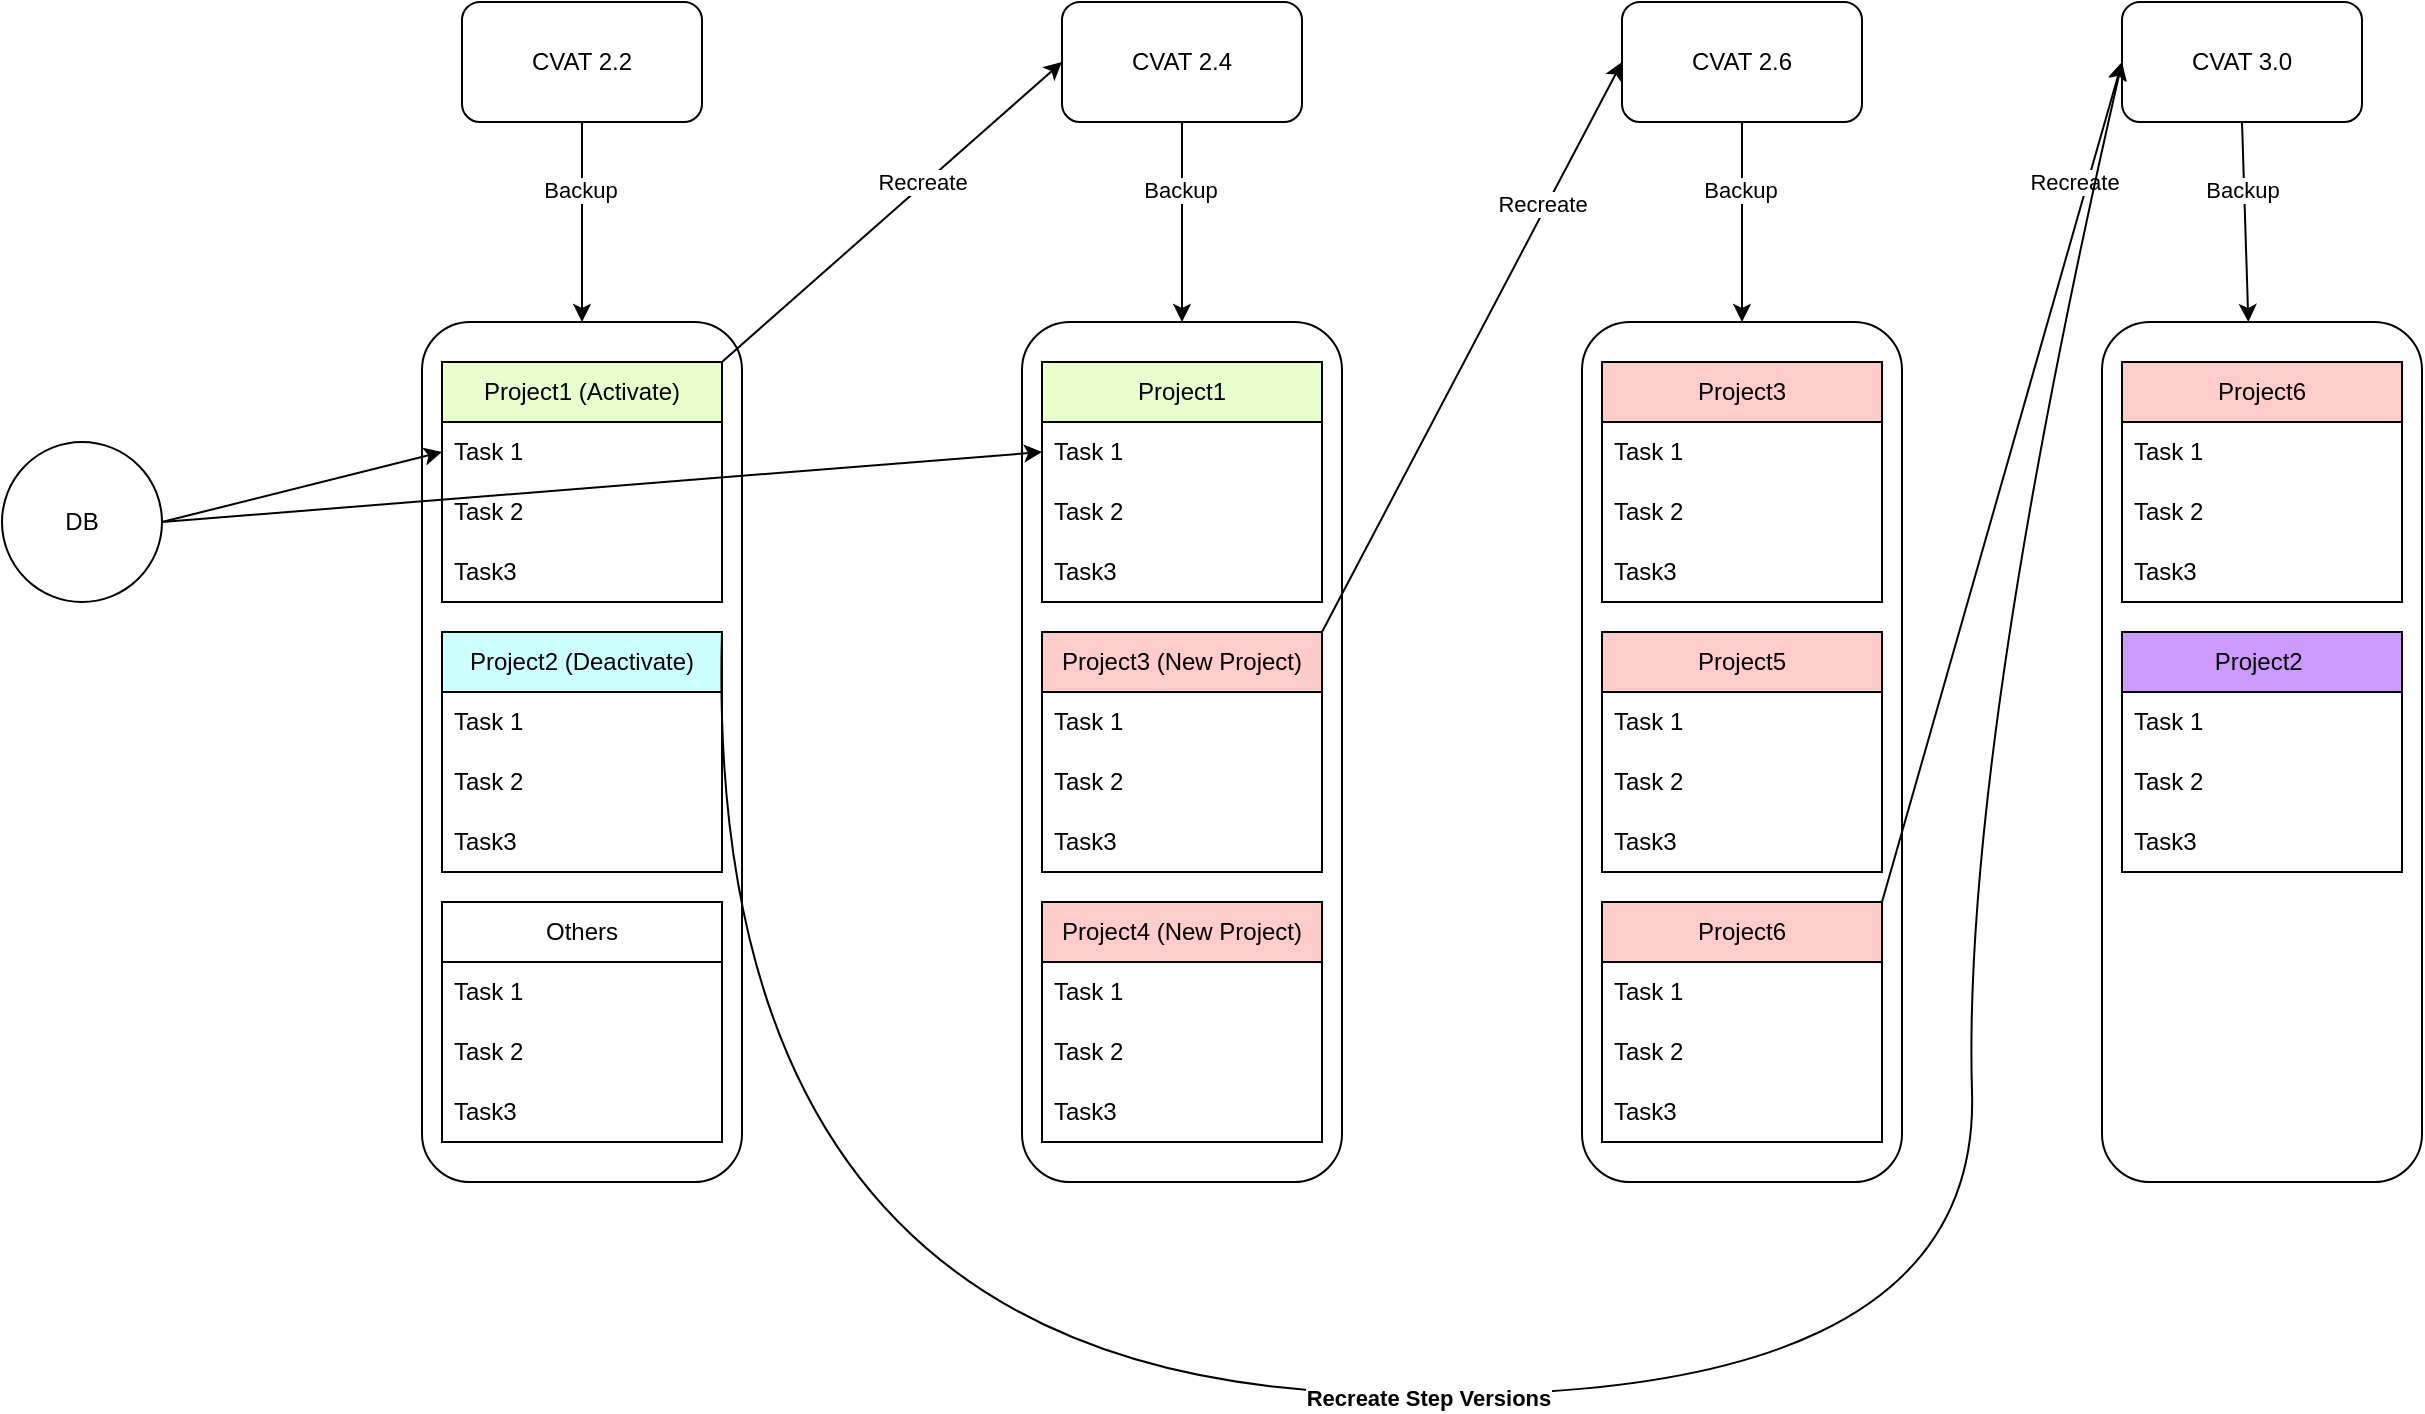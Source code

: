<mxfile version="21.6.5" type="github">
  <diagram name="Page-1" id="kNPuEdnh6KubsLImNy_3">
    <mxGraphModel dx="2213" dy="797" grid="1" gridSize="10" guides="1" tooltips="1" connect="1" arrows="1" fold="1" page="1" pageScale="1" pageWidth="850" pageHeight="1100" math="0" shadow="0">
      <root>
        <mxCell id="0" />
        <mxCell id="1" parent="0" />
        <mxCell id="QylYmnA2Q5zucuHS8ZUh-1" value="CVAT 2.2" style="rounded=1;whiteSpace=wrap;html=1;" vertex="1" parent="1">
          <mxGeometry x="-30" y="170" width="120" height="60" as="geometry" />
        </mxCell>
        <mxCell id="QylYmnA2Q5zucuHS8ZUh-2" value="CVAT 2.4" style="rounded=1;whiteSpace=wrap;html=1;" vertex="1" parent="1">
          <mxGeometry x="270" y="170" width="120" height="60" as="geometry" />
        </mxCell>
        <mxCell id="QylYmnA2Q5zucuHS8ZUh-3" value="CVAT 2.6" style="rounded=1;whiteSpace=wrap;html=1;" vertex="1" parent="1">
          <mxGeometry x="550" y="170" width="120" height="60" as="geometry" />
        </mxCell>
        <mxCell id="QylYmnA2Q5zucuHS8ZUh-4" value="CVAT 3.0" style="rounded=1;whiteSpace=wrap;html=1;" vertex="1" parent="1">
          <mxGeometry x="800" y="170" width="120" height="60" as="geometry" />
        </mxCell>
        <mxCell id="QylYmnA2Q5zucuHS8ZUh-5" value="" style="rounded=1;whiteSpace=wrap;html=1;" vertex="1" parent="1">
          <mxGeometry x="-50" y="330" width="160" height="430" as="geometry" />
        </mxCell>
        <mxCell id="QylYmnA2Q5zucuHS8ZUh-7" value="Project1 (Activate)" style="swimlane;fontStyle=0;childLayout=stackLayout;horizontal=1;startSize=30;horizontalStack=0;resizeParent=1;resizeParentMax=0;resizeLast=0;collapsible=1;marginBottom=0;whiteSpace=wrap;html=1;fillColor=#E6FFCC;" vertex="1" parent="1">
          <mxGeometry x="-40" y="350" width="140" height="120" as="geometry" />
        </mxCell>
        <mxCell id="QylYmnA2Q5zucuHS8ZUh-8" value="Task 1" style="text;strokeColor=none;fillColor=none;align=left;verticalAlign=middle;spacingLeft=4;spacingRight=4;overflow=hidden;points=[[0,0.5],[1,0.5]];portConstraint=eastwest;rotatable=0;whiteSpace=wrap;html=1;" vertex="1" parent="QylYmnA2Q5zucuHS8ZUh-7">
          <mxGeometry y="30" width="140" height="30" as="geometry" />
        </mxCell>
        <mxCell id="QylYmnA2Q5zucuHS8ZUh-9" value="Task 2" style="text;strokeColor=none;fillColor=none;align=left;verticalAlign=middle;spacingLeft=4;spacingRight=4;overflow=hidden;points=[[0,0.5],[1,0.5]];portConstraint=eastwest;rotatable=0;whiteSpace=wrap;html=1;" vertex="1" parent="QylYmnA2Q5zucuHS8ZUh-7">
          <mxGeometry y="60" width="140" height="30" as="geometry" />
        </mxCell>
        <mxCell id="QylYmnA2Q5zucuHS8ZUh-10" value="Task3" style="text;strokeColor=none;fillColor=none;align=left;verticalAlign=middle;spacingLeft=4;spacingRight=4;overflow=hidden;points=[[0,0.5],[1,0.5]];portConstraint=eastwest;rotatable=0;whiteSpace=wrap;html=1;" vertex="1" parent="QylYmnA2Q5zucuHS8ZUh-7">
          <mxGeometry y="90" width="140" height="30" as="geometry" />
        </mxCell>
        <mxCell id="QylYmnA2Q5zucuHS8ZUh-11" value="Project2 (Deactivate)" style="swimlane;fontStyle=0;childLayout=stackLayout;horizontal=1;startSize=30;horizontalStack=0;resizeParent=1;resizeParentMax=0;resizeLast=0;collapsible=1;marginBottom=0;whiteSpace=wrap;html=1;fillColor=#CCFFFF;" vertex="1" parent="1">
          <mxGeometry x="-40" y="485" width="140" height="120" as="geometry" />
        </mxCell>
        <mxCell id="QylYmnA2Q5zucuHS8ZUh-12" value="Task 1" style="text;strokeColor=none;fillColor=none;align=left;verticalAlign=middle;spacingLeft=4;spacingRight=4;overflow=hidden;points=[[0,0.5],[1,0.5]];portConstraint=eastwest;rotatable=0;whiteSpace=wrap;html=1;" vertex="1" parent="QylYmnA2Q5zucuHS8ZUh-11">
          <mxGeometry y="30" width="140" height="30" as="geometry" />
        </mxCell>
        <mxCell id="QylYmnA2Q5zucuHS8ZUh-13" value="Task 2" style="text;strokeColor=none;fillColor=none;align=left;verticalAlign=middle;spacingLeft=4;spacingRight=4;overflow=hidden;points=[[0,0.5],[1,0.5]];portConstraint=eastwest;rotatable=0;whiteSpace=wrap;html=1;" vertex="1" parent="QylYmnA2Q5zucuHS8ZUh-11">
          <mxGeometry y="60" width="140" height="30" as="geometry" />
        </mxCell>
        <mxCell id="QylYmnA2Q5zucuHS8ZUh-14" value="Task3" style="text;strokeColor=none;fillColor=none;align=left;verticalAlign=middle;spacingLeft=4;spacingRight=4;overflow=hidden;points=[[0,0.5],[1,0.5]];portConstraint=eastwest;rotatable=0;whiteSpace=wrap;html=1;" vertex="1" parent="QylYmnA2Q5zucuHS8ZUh-11">
          <mxGeometry y="90" width="140" height="30" as="geometry" />
        </mxCell>
        <mxCell id="QylYmnA2Q5zucuHS8ZUh-15" value="Others" style="swimlane;fontStyle=0;childLayout=stackLayout;horizontal=1;startSize=30;horizontalStack=0;resizeParent=1;resizeParentMax=0;resizeLast=0;collapsible=1;marginBottom=0;whiteSpace=wrap;html=1;" vertex="1" parent="1">
          <mxGeometry x="-40" y="620" width="140" height="120" as="geometry" />
        </mxCell>
        <mxCell id="QylYmnA2Q5zucuHS8ZUh-16" value="Task 1" style="text;strokeColor=none;fillColor=none;align=left;verticalAlign=middle;spacingLeft=4;spacingRight=4;overflow=hidden;points=[[0,0.5],[1,0.5]];portConstraint=eastwest;rotatable=0;whiteSpace=wrap;html=1;" vertex="1" parent="QylYmnA2Q5zucuHS8ZUh-15">
          <mxGeometry y="30" width="140" height="30" as="geometry" />
        </mxCell>
        <mxCell id="QylYmnA2Q5zucuHS8ZUh-17" value="Task 2" style="text;strokeColor=none;fillColor=none;align=left;verticalAlign=middle;spacingLeft=4;spacingRight=4;overflow=hidden;points=[[0,0.5],[1,0.5]];portConstraint=eastwest;rotatable=0;whiteSpace=wrap;html=1;" vertex="1" parent="QylYmnA2Q5zucuHS8ZUh-15">
          <mxGeometry y="60" width="140" height="30" as="geometry" />
        </mxCell>
        <mxCell id="QylYmnA2Q5zucuHS8ZUh-18" value="Task3" style="text;strokeColor=none;fillColor=none;align=left;verticalAlign=middle;spacingLeft=4;spacingRight=4;overflow=hidden;points=[[0,0.5],[1,0.5]];portConstraint=eastwest;rotatable=0;whiteSpace=wrap;html=1;" vertex="1" parent="QylYmnA2Q5zucuHS8ZUh-15">
          <mxGeometry y="90" width="140" height="30" as="geometry" />
        </mxCell>
        <mxCell id="QylYmnA2Q5zucuHS8ZUh-19" value="" style="rounded=1;whiteSpace=wrap;html=1;" vertex="1" parent="1">
          <mxGeometry x="250" y="330" width="160" height="430" as="geometry" />
        </mxCell>
        <mxCell id="QylYmnA2Q5zucuHS8ZUh-20" value="Project1" style="swimlane;fontStyle=0;childLayout=stackLayout;horizontal=1;startSize=30;horizontalStack=0;resizeParent=1;resizeParentMax=0;resizeLast=0;collapsible=1;marginBottom=0;whiteSpace=wrap;html=1;fillColor=#E6FFCC;" vertex="1" parent="1">
          <mxGeometry x="260" y="350" width="140" height="120" as="geometry" />
        </mxCell>
        <mxCell id="QylYmnA2Q5zucuHS8ZUh-21" value="Task 1" style="text;strokeColor=none;fillColor=none;align=left;verticalAlign=middle;spacingLeft=4;spacingRight=4;overflow=hidden;points=[[0,0.5],[1,0.5]];portConstraint=eastwest;rotatable=0;whiteSpace=wrap;html=1;" vertex="1" parent="QylYmnA2Q5zucuHS8ZUh-20">
          <mxGeometry y="30" width="140" height="30" as="geometry" />
        </mxCell>
        <mxCell id="QylYmnA2Q5zucuHS8ZUh-22" value="Task 2" style="text;strokeColor=none;fillColor=none;align=left;verticalAlign=middle;spacingLeft=4;spacingRight=4;overflow=hidden;points=[[0,0.5],[1,0.5]];portConstraint=eastwest;rotatable=0;whiteSpace=wrap;html=1;" vertex="1" parent="QylYmnA2Q5zucuHS8ZUh-20">
          <mxGeometry y="60" width="140" height="30" as="geometry" />
        </mxCell>
        <mxCell id="QylYmnA2Q5zucuHS8ZUh-23" value="Task3" style="text;strokeColor=none;fillColor=none;align=left;verticalAlign=middle;spacingLeft=4;spacingRight=4;overflow=hidden;points=[[0,0.5],[1,0.5]];portConstraint=eastwest;rotatable=0;whiteSpace=wrap;html=1;" vertex="1" parent="QylYmnA2Q5zucuHS8ZUh-20">
          <mxGeometry y="90" width="140" height="30" as="geometry" />
        </mxCell>
        <mxCell id="QylYmnA2Q5zucuHS8ZUh-24" value="Project3 (New Project)" style="swimlane;fontStyle=0;childLayout=stackLayout;horizontal=1;startSize=30;horizontalStack=0;resizeParent=1;resizeParentMax=0;resizeLast=0;collapsible=1;marginBottom=0;whiteSpace=wrap;html=1;fillColor=#FFCCCC;" vertex="1" parent="1">
          <mxGeometry x="260" y="485" width="140" height="120" as="geometry" />
        </mxCell>
        <mxCell id="QylYmnA2Q5zucuHS8ZUh-25" value="Task 1" style="text;strokeColor=none;fillColor=none;align=left;verticalAlign=middle;spacingLeft=4;spacingRight=4;overflow=hidden;points=[[0,0.5],[1,0.5]];portConstraint=eastwest;rotatable=0;whiteSpace=wrap;html=1;" vertex="1" parent="QylYmnA2Q5zucuHS8ZUh-24">
          <mxGeometry y="30" width="140" height="30" as="geometry" />
        </mxCell>
        <mxCell id="QylYmnA2Q5zucuHS8ZUh-26" value="Task 2" style="text;strokeColor=none;fillColor=none;align=left;verticalAlign=middle;spacingLeft=4;spacingRight=4;overflow=hidden;points=[[0,0.5],[1,0.5]];portConstraint=eastwest;rotatable=0;whiteSpace=wrap;html=1;" vertex="1" parent="QylYmnA2Q5zucuHS8ZUh-24">
          <mxGeometry y="60" width="140" height="30" as="geometry" />
        </mxCell>
        <mxCell id="QylYmnA2Q5zucuHS8ZUh-27" value="Task3" style="text;strokeColor=none;fillColor=none;align=left;verticalAlign=middle;spacingLeft=4;spacingRight=4;overflow=hidden;points=[[0,0.5],[1,0.5]];portConstraint=eastwest;rotatable=0;whiteSpace=wrap;html=1;" vertex="1" parent="QylYmnA2Q5zucuHS8ZUh-24">
          <mxGeometry y="90" width="140" height="30" as="geometry" />
        </mxCell>
        <mxCell id="QylYmnA2Q5zucuHS8ZUh-28" value="DB" style="ellipse;whiteSpace=wrap;html=1;aspect=fixed;" vertex="1" parent="1">
          <mxGeometry x="-260" y="390" width="80" height="80" as="geometry" />
        </mxCell>
        <mxCell id="QylYmnA2Q5zucuHS8ZUh-29" value="" style="endArrow=classic;html=1;rounded=0;exitX=1;exitY=0.5;exitDx=0;exitDy=0;entryX=0;entryY=0.5;entryDx=0;entryDy=0;" edge="1" parent="1" source="QylYmnA2Q5zucuHS8ZUh-28" target="QylYmnA2Q5zucuHS8ZUh-8">
          <mxGeometry width="50" height="50" relative="1" as="geometry">
            <mxPoint x="200" y="520" as="sourcePoint" />
            <mxPoint x="250" y="470" as="targetPoint" />
          </mxGeometry>
        </mxCell>
        <mxCell id="QylYmnA2Q5zucuHS8ZUh-30" value="" style="endArrow=classic;html=1;rounded=0;entryX=0;entryY=0.5;entryDx=0;entryDy=0;exitX=1;exitY=0.5;exitDx=0;exitDy=0;" edge="1" parent="1" source="QylYmnA2Q5zucuHS8ZUh-28" target="QylYmnA2Q5zucuHS8ZUh-21">
          <mxGeometry width="50" height="50" relative="1" as="geometry">
            <mxPoint x="-140" y="500" as="sourcePoint" />
            <mxPoint x="250" y="470" as="targetPoint" />
          </mxGeometry>
        </mxCell>
        <mxCell id="QylYmnA2Q5zucuHS8ZUh-31" value="" style="endArrow=classic;html=1;rounded=0;exitX=1;exitY=0;exitDx=0;exitDy=0;entryX=0;entryY=0.5;entryDx=0;entryDy=0;" edge="1" parent="1" source="QylYmnA2Q5zucuHS8ZUh-7" target="QylYmnA2Q5zucuHS8ZUh-2">
          <mxGeometry width="50" height="50" relative="1" as="geometry">
            <mxPoint x="210" y="520" as="sourcePoint" />
            <mxPoint x="260" y="470" as="targetPoint" />
          </mxGeometry>
        </mxCell>
        <mxCell id="QylYmnA2Q5zucuHS8ZUh-32" value="Recreate" style="edgeLabel;html=1;align=center;verticalAlign=middle;resizable=0;points=[];" vertex="1" connectable="0" parent="QylYmnA2Q5zucuHS8ZUh-31">
          <mxGeometry x="-0.075" y="1" relative="1" as="geometry">
            <mxPoint x="22" y="-20" as="offset" />
          </mxGeometry>
        </mxCell>
        <mxCell id="QylYmnA2Q5zucuHS8ZUh-33" value="" style="endArrow=classic;html=1;rounded=0;exitX=0.5;exitY=1;exitDx=0;exitDy=0;entryX=0.5;entryY=0;entryDx=0;entryDy=0;" edge="1" parent="1" source="QylYmnA2Q5zucuHS8ZUh-1" target="QylYmnA2Q5zucuHS8ZUh-5">
          <mxGeometry width="50" height="50" relative="1" as="geometry">
            <mxPoint x="210" y="360" as="sourcePoint" />
            <mxPoint x="260" y="310" as="targetPoint" />
          </mxGeometry>
        </mxCell>
        <mxCell id="QylYmnA2Q5zucuHS8ZUh-34" value="Backup" style="edgeLabel;html=1;align=center;verticalAlign=middle;resizable=0;points=[];" vertex="1" connectable="0" parent="QylYmnA2Q5zucuHS8ZUh-33">
          <mxGeometry x="-0.32" y="-1" relative="1" as="geometry">
            <mxPoint as="offset" />
          </mxGeometry>
        </mxCell>
        <mxCell id="QylYmnA2Q5zucuHS8ZUh-35" value="" style="endArrow=classic;html=1;rounded=0;exitX=0.5;exitY=1;exitDx=0;exitDy=0;entryX=0.5;entryY=0;entryDx=0;entryDy=0;" edge="1" parent="1" source="QylYmnA2Q5zucuHS8ZUh-2" target="QylYmnA2Q5zucuHS8ZUh-19">
          <mxGeometry width="50" height="50" relative="1" as="geometry">
            <mxPoint x="40" y="240" as="sourcePoint" />
            <mxPoint x="40" y="340" as="targetPoint" />
          </mxGeometry>
        </mxCell>
        <mxCell id="QylYmnA2Q5zucuHS8ZUh-36" value="Backup" style="edgeLabel;html=1;align=center;verticalAlign=middle;resizable=0;points=[];" vertex="1" connectable="0" parent="QylYmnA2Q5zucuHS8ZUh-35">
          <mxGeometry x="-0.32" y="-1" relative="1" as="geometry">
            <mxPoint as="offset" />
          </mxGeometry>
        </mxCell>
        <mxCell id="QylYmnA2Q5zucuHS8ZUh-37" value="Project4 (New Project)" style="swimlane;fontStyle=0;childLayout=stackLayout;horizontal=1;startSize=30;horizontalStack=0;resizeParent=1;resizeParentMax=0;resizeLast=0;collapsible=1;marginBottom=0;whiteSpace=wrap;html=1;fillColor=#FFCCCC;" vertex="1" parent="1">
          <mxGeometry x="260" y="620" width="140" height="120" as="geometry" />
        </mxCell>
        <mxCell id="QylYmnA2Q5zucuHS8ZUh-38" value="Task 1" style="text;strokeColor=none;fillColor=none;align=left;verticalAlign=middle;spacingLeft=4;spacingRight=4;overflow=hidden;points=[[0,0.5],[1,0.5]];portConstraint=eastwest;rotatable=0;whiteSpace=wrap;html=1;" vertex="1" parent="QylYmnA2Q5zucuHS8ZUh-37">
          <mxGeometry y="30" width="140" height="30" as="geometry" />
        </mxCell>
        <mxCell id="QylYmnA2Q5zucuHS8ZUh-39" value="Task 2" style="text;strokeColor=none;fillColor=none;align=left;verticalAlign=middle;spacingLeft=4;spacingRight=4;overflow=hidden;points=[[0,0.5],[1,0.5]];portConstraint=eastwest;rotatable=0;whiteSpace=wrap;html=1;" vertex="1" parent="QylYmnA2Q5zucuHS8ZUh-37">
          <mxGeometry y="60" width="140" height="30" as="geometry" />
        </mxCell>
        <mxCell id="QylYmnA2Q5zucuHS8ZUh-40" value="Task3" style="text;strokeColor=none;fillColor=none;align=left;verticalAlign=middle;spacingLeft=4;spacingRight=4;overflow=hidden;points=[[0,0.5],[1,0.5]];portConstraint=eastwest;rotatable=0;whiteSpace=wrap;html=1;" vertex="1" parent="QylYmnA2Q5zucuHS8ZUh-37">
          <mxGeometry y="90" width="140" height="30" as="geometry" />
        </mxCell>
        <mxCell id="QylYmnA2Q5zucuHS8ZUh-41" value="" style="endArrow=classic;html=1;rounded=0;exitX=0.5;exitY=1;exitDx=0;exitDy=0;entryX=0.5;entryY=0;entryDx=0;entryDy=0;" edge="1" parent="1" source="QylYmnA2Q5zucuHS8ZUh-3" target="QylYmnA2Q5zucuHS8ZUh-43">
          <mxGeometry width="50" height="50" relative="1" as="geometry">
            <mxPoint x="340" y="240" as="sourcePoint" />
            <mxPoint x="590" y="330" as="targetPoint" />
          </mxGeometry>
        </mxCell>
        <mxCell id="QylYmnA2Q5zucuHS8ZUh-42" value="Backup" style="edgeLabel;html=1;align=center;verticalAlign=middle;resizable=0;points=[];" vertex="1" connectable="0" parent="QylYmnA2Q5zucuHS8ZUh-41">
          <mxGeometry x="-0.32" y="-1" relative="1" as="geometry">
            <mxPoint as="offset" />
          </mxGeometry>
        </mxCell>
        <mxCell id="QylYmnA2Q5zucuHS8ZUh-43" value="" style="rounded=1;whiteSpace=wrap;html=1;" vertex="1" parent="1">
          <mxGeometry x="530" y="330" width="160" height="430" as="geometry" />
        </mxCell>
        <mxCell id="QylYmnA2Q5zucuHS8ZUh-44" value="" style="endArrow=classic;html=1;rounded=0;entryX=0;entryY=0.5;entryDx=0;entryDy=0;exitX=1;exitY=0;exitDx=0;exitDy=0;" edge="1" parent="1" source="QylYmnA2Q5zucuHS8ZUh-24" target="QylYmnA2Q5zucuHS8ZUh-3">
          <mxGeometry width="50" height="50" relative="1" as="geometry">
            <mxPoint x="340" y="530" as="sourcePoint" />
            <mxPoint x="510" y="270" as="targetPoint" />
          </mxGeometry>
        </mxCell>
        <mxCell id="QylYmnA2Q5zucuHS8ZUh-45" value="Recreate" style="edgeLabel;html=1;align=center;verticalAlign=middle;resizable=0;points=[];" vertex="1" connectable="0" parent="QylYmnA2Q5zucuHS8ZUh-44">
          <mxGeometry x="0.122" y="-2" relative="1" as="geometry">
            <mxPoint x="24" y="-55" as="offset" />
          </mxGeometry>
        </mxCell>
        <mxCell id="QylYmnA2Q5zucuHS8ZUh-46" value="Project3" style="swimlane;fontStyle=0;childLayout=stackLayout;horizontal=1;startSize=30;horizontalStack=0;resizeParent=1;resizeParentMax=0;resizeLast=0;collapsible=1;marginBottom=0;whiteSpace=wrap;html=1;fillColor=#FFCCCC;" vertex="1" parent="1">
          <mxGeometry x="540" y="350" width="140" height="120" as="geometry" />
        </mxCell>
        <mxCell id="QylYmnA2Q5zucuHS8ZUh-47" value="Task 1" style="text;strokeColor=none;fillColor=none;align=left;verticalAlign=middle;spacingLeft=4;spacingRight=4;overflow=hidden;points=[[0,0.5],[1,0.5]];portConstraint=eastwest;rotatable=0;whiteSpace=wrap;html=1;" vertex="1" parent="QylYmnA2Q5zucuHS8ZUh-46">
          <mxGeometry y="30" width="140" height="30" as="geometry" />
        </mxCell>
        <mxCell id="QylYmnA2Q5zucuHS8ZUh-48" value="Task 2" style="text;strokeColor=none;fillColor=none;align=left;verticalAlign=middle;spacingLeft=4;spacingRight=4;overflow=hidden;points=[[0,0.5],[1,0.5]];portConstraint=eastwest;rotatable=0;whiteSpace=wrap;html=1;" vertex="1" parent="QylYmnA2Q5zucuHS8ZUh-46">
          <mxGeometry y="60" width="140" height="30" as="geometry" />
        </mxCell>
        <mxCell id="QylYmnA2Q5zucuHS8ZUh-49" value="Task3" style="text;strokeColor=none;fillColor=none;align=left;verticalAlign=middle;spacingLeft=4;spacingRight=4;overflow=hidden;points=[[0,0.5],[1,0.5]];portConstraint=eastwest;rotatable=0;whiteSpace=wrap;html=1;" vertex="1" parent="QylYmnA2Q5zucuHS8ZUh-46">
          <mxGeometry y="90" width="140" height="30" as="geometry" />
        </mxCell>
        <mxCell id="QylYmnA2Q5zucuHS8ZUh-50" value="Project5" style="swimlane;fontStyle=0;childLayout=stackLayout;horizontal=1;startSize=30;horizontalStack=0;resizeParent=1;resizeParentMax=0;resizeLast=0;collapsible=1;marginBottom=0;whiteSpace=wrap;html=1;fillColor=#FFCCCC;" vertex="1" parent="1">
          <mxGeometry x="540" y="485" width="140" height="120" as="geometry" />
        </mxCell>
        <mxCell id="QylYmnA2Q5zucuHS8ZUh-51" value="Task 1" style="text;strokeColor=none;fillColor=none;align=left;verticalAlign=middle;spacingLeft=4;spacingRight=4;overflow=hidden;points=[[0,0.5],[1,0.5]];portConstraint=eastwest;rotatable=0;whiteSpace=wrap;html=1;" vertex="1" parent="QylYmnA2Q5zucuHS8ZUh-50">
          <mxGeometry y="30" width="140" height="30" as="geometry" />
        </mxCell>
        <mxCell id="QylYmnA2Q5zucuHS8ZUh-52" value="Task 2" style="text;strokeColor=none;fillColor=none;align=left;verticalAlign=middle;spacingLeft=4;spacingRight=4;overflow=hidden;points=[[0,0.5],[1,0.5]];portConstraint=eastwest;rotatable=0;whiteSpace=wrap;html=1;" vertex="1" parent="QylYmnA2Q5zucuHS8ZUh-50">
          <mxGeometry y="60" width="140" height="30" as="geometry" />
        </mxCell>
        <mxCell id="QylYmnA2Q5zucuHS8ZUh-53" value="Task3" style="text;strokeColor=none;fillColor=none;align=left;verticalAlign=middle;spacingLeft=4;spacingRight=4;overflow=hidden;points=[[0,0.5],[1,0.5]];portConstraint=eastwest;rotatable=0;whiteSpace=wrap;html=1;" vertex="1" parent="QylYmnA2Q5zucuHS8ZUh-50">
          <mxGeometry y="90" width="140" height="30" as="geometry" />
        </mxCell>
        <mxCell id="QylYmnA2Q5zucuHS8ZUh-54" value="Project6" style="swimlane;fontStyle=0;childLayout=stackLayout;horizontal=1;startSize=30;horizontalStack=0;resizeParent=1;resizeParentMax=0;resizeLast=0;collapsible=1;marginBottom=0;whiteSpace=wrap;html=1;fillColor=#FFCCCC;" vertex="1" parent="1">
          <mxGeometry x="540" y="620" width="140" height="120" as="geometry" />
        </mxCell>
        <mxCell id="QylYmnA2Q5zucuHS8ZUh-55" value="Task 1" style="text;strokeColor=none;fillColor=none;align=left;verticalAlign=middle;spacingLeft=4;spacingRight=4;overflow=hidden;points=[[0,0.5],[1,0.5]];portConstraint=eastwest;rotatable=0;whiteSpace=wrap;html=1;" vertex="1" parent="QylYmnA2Q5zucuHS8ZUh-54">
          <mxGeometry y="30" width="140" height="30" as="geometry" />
        </mxCell>
        <mxCell id="QylYmnA2Q5zucuHS8ZUh-56" value="Task 2" style="text;strokeColor=none;fillColor=none;align=left;verticalAlign=middle;spacingLeft=4;spacingRight=4;overflow=hidden;points=[[0,0.5],[1,0.5]];portConstraint=eastwest;rotatable=0;whiteSpace=wrap;html=1;" vertex="1" parent="QylYmnA2Q5zucuHS8ZUh-54">
          <mxGeometry y="60" width="140" height="30" as="geometry" />
        </mxCell>
        <mxCell id="QylYmnA2Q5zucuHS8ZUh-57" value="Task3" style="text;strokeColor=none;fillColor=none;align=left;verticalAlign=middle;spacingLeft=4;spacingRight=4;overflow=hidden;points=[[0,0.5],[1,0.5]];portConstraint=eastwest;rotatable=0;whiteSpace=wrap;html=1;" vertex="1" parent="QylYmnA2Q5zucuHS8ZUh-54">
          <mxGeometry y="90" width="140" height="30" as="geometry" />
        </mxCell>
        <mxCell id="QylYmnA2Q5zucuHS8ZUh-59" value="" style="rounded=1;whiteSpace=wrap;html=1;" vertex="1" parent="1">
          <mxGeometry x="790" y="330" width="160" height="430" as="geometry" />
        </mxCell>
        <mxCell id="QylYmnA2Q5zucuHS8ZUh-60" value="" style="endArrow=classic;html=1;rounded=0;exitX=0.5;exitY=1;exitDx=0;exitDy=0;" edge="1" parent="1" source="QylYmnA2Q5zucuHS8ZUh-4" target="QylYmnA2Q5zucuHS8ZUh-59">
          <mxGeometry width="50" height="50" relative="1" as="geometry">
            <mxPoint x="640" y="240" as="sourcePoint" />
            <mxPoint x="640" y="340" as="targetPoint" />
          </mxGeometry>
        </mxCell>
        <mxCell id="QylYmnA2Q5zucuHS8ZUh-61" value="Backup" style="edgeLabel;html=1;align=center;verticalAlign=middle;resizable=0;points=[];" vertex="1" connectable="0" parent="QylYmnA2Q5zucuHS8ZUh-60">
          <mxGeometry x="-0.32" y="-1" relative="1" as="geometry">
            <mxPoint as="offset" />
          </mxGeometry>
        </mxCell>
        <mxCell id="QylYmnA2Q5zucuHS8ZUh-62" value="" style="endArrow=classic;html=1;rounded=0;exitX=1;exitY=0;exitDx=0;exitDy=0;entryX=0;entryY=0.5;entryDx=0;entryDy=0;" edge="1" parent="1" source="QylYmnA2Q5zucuHS8ZUh-54" target="QylYmnA2Q5zucuHS8ZUh-4">
          <mxGeometry width="50" height="50" relative="1" as="geometry">
            <mxPoint x="300" y="570" as="sourcePoint" />
            <mxPoint x="350" y="520" as="targetPoint" />
          </mxGeometry>
        </mxCell>
        <mxCell id="QylYmnA2Q5zucuHS8ZUh-63" value="Recreate" style="edgeLabel;html=1;align=center;verticalAlign=middle;resizable=0;points=[];" vertex="1" connectable="0" parent="QylYmnA2Q5zucuHS8ZUh-62">
          <mxGeometry x="0.022" y="1" relative="1" as="geometry">
            <mxPoint x="35" y="-146" as="offset" />
          </mxGeometry>
        </mxCell>
        <mxCell id="QylYmnA2Q5zucuHS8ZUh-64" value="Project6" style="swimlane;fontStyle=0;childLayout=stackLayout;horizontal=1;startSize=30;horizontalStack=0;resizeParent=1;resizeParentMax=0;resizeLast=0;collapsible=1;marginBottom=0;whiteSpace=wrap;html=1;fillColor=#FFCCCC;" vertex="1" parent="1">
          <mxGeometry x="800" y="350" width="140" height="120" as="geometry" />
        </mxCell>
        <mxCell id="QylYmnA2Q5zucuHS8ZUh-65" value="Task 1" style="text;strokeColor=none;fillColor=none;align=left;verticalAlign=middle;spacingLeft=4;spacingRight=4;overflow=hidden;points=[[0,0.5],[1,0.5]];portConstraint=eastwest;rotatable=0;whiteSpace=wrap;html=1;" vertex="1" parent="QylYmnA2Q5zucuHS8ZUh-64">
          <mxGeometry y="30" width="140" height="30" as="geometry" />
        </mxCell>
        <mxCell id="QylYmnA2Q5zucuHS8ZUh-66" value="Task 2" style="text;strokeColor=none;fillColor=none;align=left;verticalAlign=middle;spacingLeft=4;spacingRight=4;overflow=hidden;points=[[0,0.5],[1,0.5]];portConstraint=eastwest;rotatable=0;whiteSpace=wrap;html=1;" vertex="1" parent="QylYmnA2Q5zucuHS8ZUh-64">
          <mxGeometry y="60" width="140" height="30" as="geometry" />
        </mxCell>
        <mxCell id="QylYmnA2Q5zucuHS8ZUh-67" value="Task3" style="text;strokeColor=none;fillColor=none;align=left;verticalAlign=middle;spacingLeft=4;spacingRight=4;overflow=hidden;points=[[0,0.5],[1,0.5]];portConstraint=eastwest;rotatable=0;whiteSpace=wrap;html=1;" vertex="1" parent="QylYmnA2Q5zucuHS8ZUh-64">
          <mxGeometry y="90" width="140" height="30" as="geometry" />
        </mxCell>
        <mxCell id="QylYmnA2Q5zucuHS8ZUh-68" value="" style="curved=1;endArrow=classic;html=1;rounded=0;exitX=1;exitY=0;exitDx=0;exitDy=0;entryX=0;entryY=0.5;entryDx=0;entryDy=0;" edge="1" parent="1" source="QylYmnA2Q5zucuHS8ZUh-11" target="QylYmnA2Q5zucuHS8ZUh-4">
          <mxGeometry width="50" height="50" relative="1" as="geometry">
            <mxPoint x="300" y="570" as="sourcePoint" />
            <mxPoint x="790" y="210" as="targetPoint" />
            <Array as="points">
              <mxPoint x="90" y="850" />
              <mxPoint x="730" y="880" />
              <mxPoint x="720" y="550" />
            </Array>
          </mxGeometry>
        </mxCell>
        <mxCell id="QylYmnA2Q5zucuHS8ZUh-69" value="&lt;b&gt;Recreate Step Versions&lt;/b&gt;" style="edgeLabel;html=1;align=center;verticalAlign=middle;resizable=0;points=[];" vertex="1" connectable="0" parent="QylYmnA2Q5zucuHS8ZUh-68">
          <mxGeometry x="-0.141" y="-1" relative="1" as="geometry">
            <mxPoint as="offset" />
          </mxGeometry>
        </mxCell>
        <mxCell id="QylYmnA2Q5zucuHS8ZUh-70" value="Project2&amp;nbsp;" style="swimlane;fontStyle=0;childLayout=stackLayout;horizontal=1;startSize=30;horizontalStack=0;resizeParent=1;resizeParentMax=0;resizeLast=0;collapsible=1;marginBottom=0;whiteSpace=wrap;html=1;fillColor=#CC99FF;" vertex="1" parent="1">
          <mxGeometry x="800" y="485" width="140" height="120" as="geometry" />
        </mxCell>
        <mxCell id="QylYmnA2Q5zucuHS8ZUh-71" value="Task 1" style="text;strokeColor=none;fillColor=none;align=left;verticalAlign=middle;spacingLeft=4;spacingRight=4;overflow=hidden;points=[[0,0.5],[1,0.5]];portConstraint=eastwest;rotatable=0;whiteSpace=wrap;html=1;" vertex="1" parent="QylYmnA2Q5zucuHS8ZUh-70">
          <mxGeometry y="30" width="140" height="30" as="geometry" />
        </mxCell>
        <mxCell id="QylYmnA2Q5zucuHS8ZUh-72" value="Task 2" style="text;strokeColor=none;fillColor=none;align=left;verticalAlign=middle;spacingLeft=4;spacingRight=4;overflow=hidden;points=[[0,0.5],[1,0.5]];portConstraint=eastwest;rotatable=0;whiteSpace=wrap;html=1;" vertex="1" parent="QylYmnA2Q5zucuHS8ZUh-70">
          <mxGeometry y="60" width="140" height="30" as="geometry" />
        </mxCell>
        <mxCell id="QylYmnA2Q5zucuHS8ZUh-73" value="Task3" style="text;strokeColor=none;fillColor=none;align=left;verticalAlign=middle;spacingLeft=4;spacingRight=4;overflow=hidden;points=[[0,0.5],[1,0.5]];portConstraint=eastwest;rotatable=0;whiteSpace=wrap;html=1;" vertex="1" parent="QylYmnA2Q5zucuHS8ZUh-70">
          <mxGeometry y="90" width="140" height="30" as="geometry" />
        </mxCell>
      </root>
    </mxGraphModel>
  </diagram>
</mxfile>
